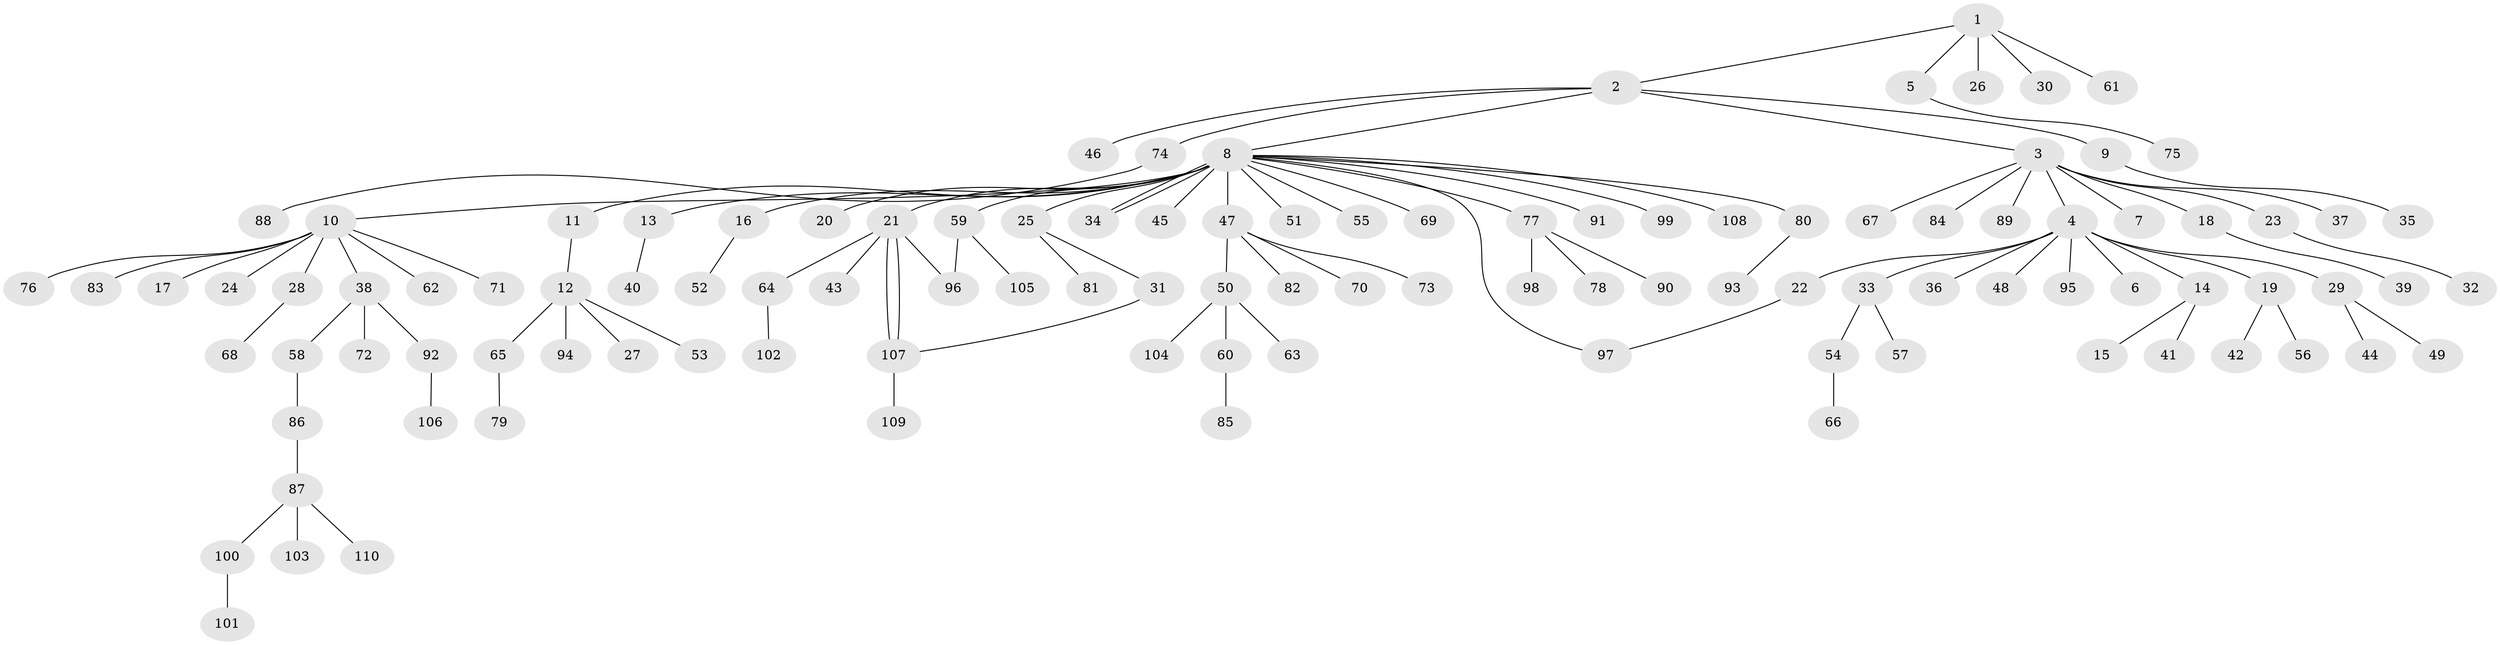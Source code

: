// Generated by graph-tools (version 1.1) at 2025/47/03/09/25 04:47:23]
// undirected, 110 vertices, 114 edges
graph export_dot {
graph [start="1"]
  node [color=gray90,style=filled];
  1;
  2;
  3;
  4;
  5;
  6;
  7;
  8;
  9;
  10;
  11;
  12;
  13;
  14;
  15;
  16;
  17;
  18;
  19;
  20;
  21;
  22;
  23;
  24;
  25;
  26;
  27;
  28;
  29;
  30;
  31;
  32;
  33;
  34;
  35;
  36;
  37;
  38;
  39;
  40;
  41;
  42;
  43;
  44;
  45;
  46;
  47;
  48;
  49;
  50;
  51;
  52;
  53;
  54;
  55;
  56;
  57;
  58;
  59;
  60;
  61;
  62;
  63;
  64;
  65;
  66;
  67;
  68;
  69;
  70;
  71;
  72;
  73;
  74;
  75;
  76;
  77;
  78;
  79;
  80;
  81;
  82;
  83;
  84;
  85;
  86;
  87;
  88;
  89;
  90;
  91;
  92;
  93;
  94;
  95;
  96;
  97;
  98;
  99;
  100;
  101;
  102;
  103;
  104;
  105;
  106;
  107;
  108;
  109;
  110;
  1 -- 2;
  1 -- 5;
  1 -- 26;
  1 -- 30;
  1 -- 61;
  2 -- 3;
  2 -- 8;
  2 -- 9;
  2 -- 46;
  2 -- 74;
  3 -- 4;
  3 -- 7;
  3 -- 18;
  3 -- 23;
  3 -- 37;
  3 -- 67;
  3 -- 84;
  3 -- 89;
  4 -- 6;
  4 -- 14;
  4 -- 19;
  4 -- 22;
  4 -- 29;
  4 -- 33;
  4 -- 36;
  4 -- 48;
  4 -- 95;
  5 -- 75;
  8 -- 10;
  8 -- 11;
  8 -- 13;
  8 -- 16;
  8 -- 20;
  8 -- 21;
  8 -- 25;
  8 -- 34;
  8 -- 34;
  8 -- 45;
  8 -- 47;
  8 -- 51;
  8 -- 55;
  8 -- 59;
  8 -- 69;
  8 -- 77;
  8 -- 80;
  8 -- 91;
  8 -- 97;
  8 -- 99;
  8 -- 108;
  9 -- 35;
  10 -- 17;
  10 -- 24;
  10 -- 28;
  10 -- 38;
  10 -- 62;
  10 -- 71;
  10 -- 76;
  10 -- 83;
  11 -- 12;
  12 -- 27;
  12 -- 53;
  12 -- 65;
  12 -- 94;
  13 -- 40;
  14 -- 15;
  14 -- 41;
  16 -- 52;
  18 -- 39;
  19 -- 42;
  19 -- 56;
  21 -- 43;
  21 -- 64;
  21 -- 96;
  21 -- 107;
  21 -- 107;
  22 -- 97;
  23 -- 32;
  25 -- 31;
  25 -- 81;
  28 -- 68;
  29 -- 44;
  29 -- 49;
  31 -- 107;
  33 -- 54;
  33 -- 57;
  38 -- 58;
  38 -- 72;
  38 -- 92;
  47 -- 50;
  47 -- 70;
  47 -- 73;
  47 -- 82;
  50 -- 60;
  50 -- 63;
  50 -- 104;
  54 -- 66;
  58 -- 86;
  59 -- 96;
  59 -- 105;
  60 -- 85;
  64 -- 102;
  65 -- 79;
  74 -- 88;
  77 -- 78;
  77 -- 90;
  77 -- 98;
  80 -- 93;
  86 -- 87;
  87 -- 100;
  87 -- 103;
  87 -- 110;
  92 -- 106;
  100 -- 101;
  107 -- 109;
}
